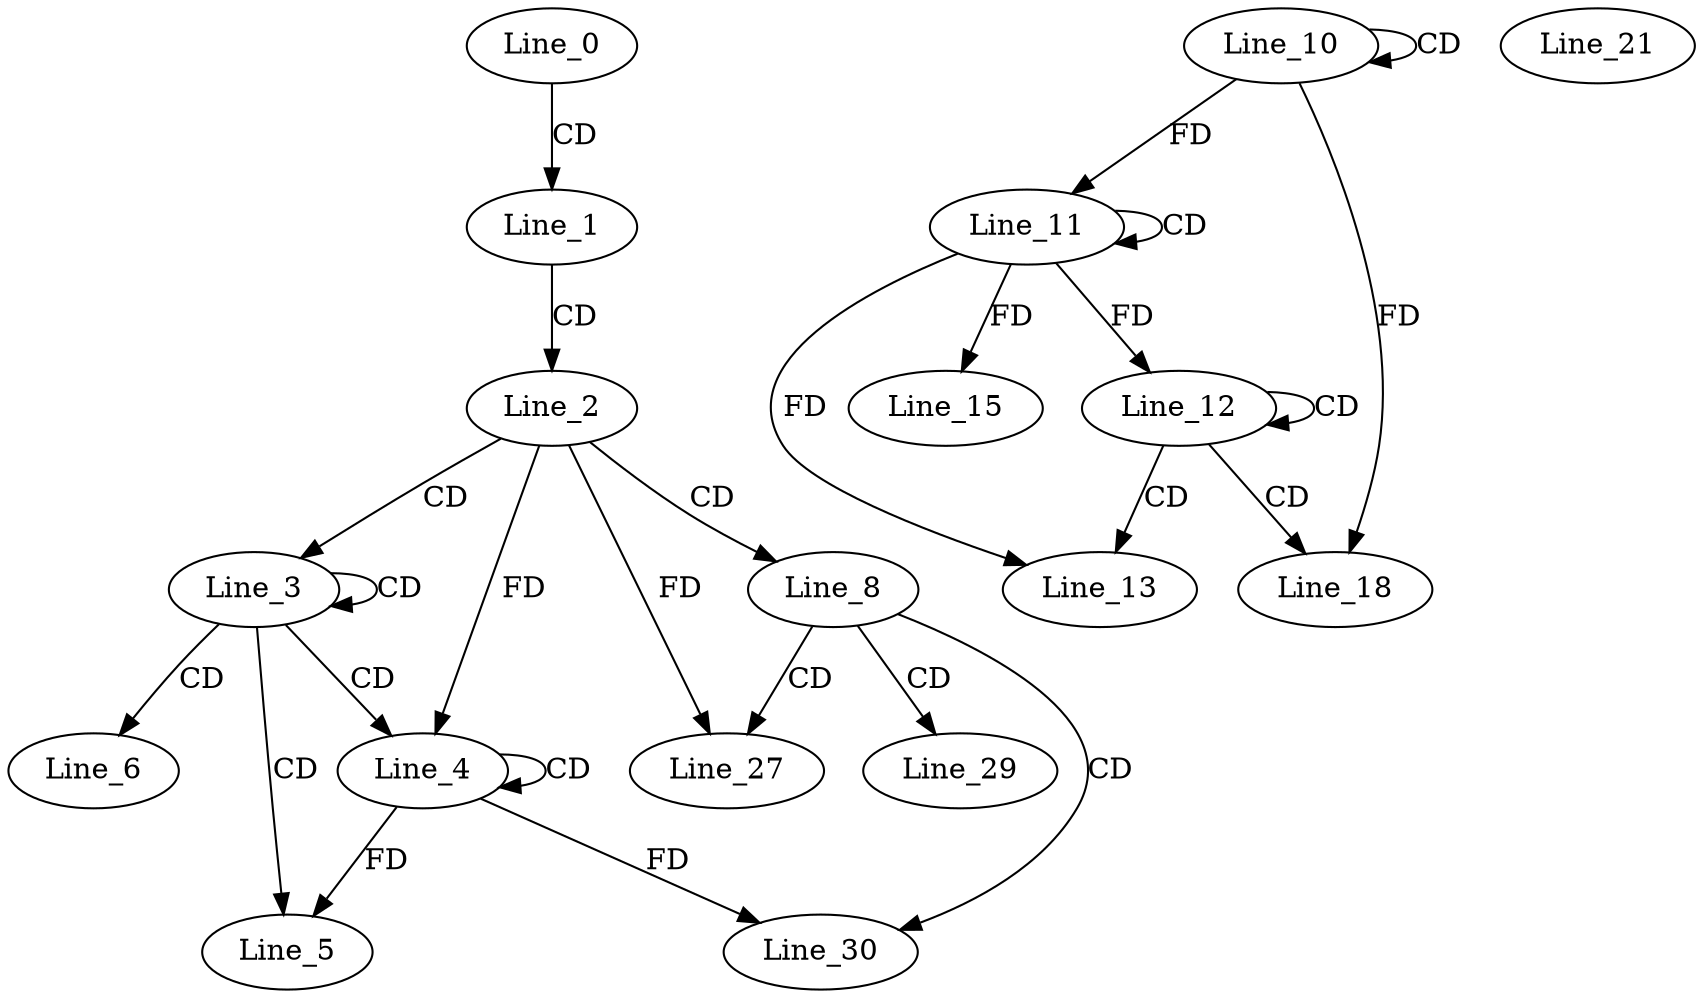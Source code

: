 digraph G {
  Line_0;
  Line_1;
  Line_2;
  Line_3;
  Line_3;
  Line_4;
  Line_4;
  Line_5;
  Line_6;
  Line_8;
  Line_10;
  Line_10;
  Line_11;
  Line_11;
  Line_12;
  Line_12;
  Line_13;
  Line_15;
  Line_18;
  Line_21;
  Line_27;
  Line_29;
  Line_30;
  Line_0 -> Line_1 [ label="CD" ];
  Line_1 -> Line_2 [ label="CD" ];
  Line_2 -> Line_3 [ label="CD" ];
  Line_3 -> Line_3 [ label="CD" ];
  Line_3 -> Line_4 [ label="CD" ];
  Line_4 -> Line_4 [ label="CD" ];
  Line_2 -> Line_4 [ label="FD" ];
  Line_3 -> Line_5 [ label="CD" ];
  Line_4 -> Line_5 [ label="FD" ];
  Line_3 -> Line_6 [ label="CD" ];
  Line_2 -> Line_8 [ label="CD" ];
  Line_10 -> Line_10 [ label="CD" ];
  Line_11 -> Line_11 [ label="CD" ];
  Line_10 -> Line_11 [ label="FD" ];
  Line_12 -> Line_12 [ label="CD" ];
  Line_11 -> Line_12 [ label="FD" ];
  Line_12 -> Line_13 [ label="CD" ];
  Line_11 -> Line_13 [ label="FD" ];
  Line_11 -> Line_15 [ label="FD" ];
  Line_12 -> Line_18 [ label="CD" ];
  Line_10 -> Line_18 [ label="FD" ];
  Line_8 -> Line_27 [ label="CD" ];
  Line_2 -> Line_27 [ label="FD" ];
  Line_8 -> Line_29 [ label="CD" ];
  Line_8 -> Line_30 [ label="CD" ];
  Line_4 -> Line_30 [ label="FD" ];
}
